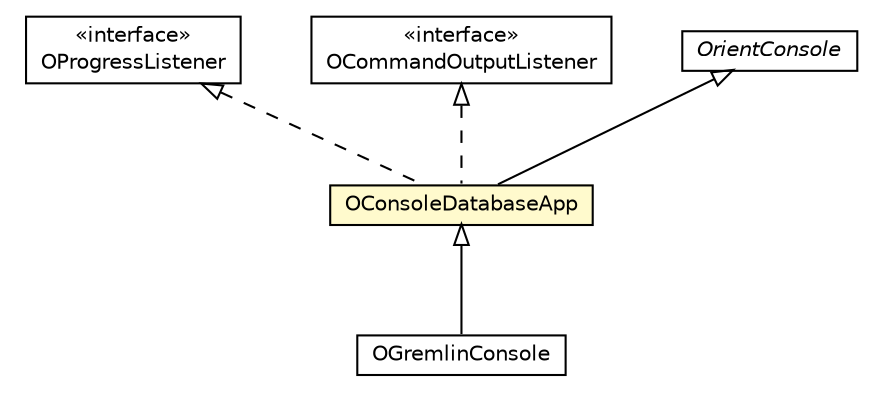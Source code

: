 #!/usr/local/bin/dot
#
# Class diagram 
# Generated by UMLGraph version R5_6-24-gf6e263 (http://www.umlgraph.org/)
#

digraph G {
	edge [fontname="Helvetica",fontsize=10,labelfontname="Helvetica",labelfontsize=10];
	node [fontname="Helvetica",fontsize=10,shape=plaintext];
	nodesep=0.25;
	ranksep=0.5;
	// com.orientechnologies.common.listener.OProgressListener
	c2289550 [label=<<table title="com.orientechnologies.common.listener.OProgressListener" border="0" cellborder="1" cellspacing="0" cellpadding="2" port="p" href="../../common/listener/OProgressListener.html">
		<tr><td><table border="0" cellspacing="0" cellpadding="1">
<tr><td align="center" balign="center"> &#171;interface&#187; </td></tr>
<tr><td align="center" balign="center"> OProgressListener </td></tr>
		</table></td></tr>
		</table>>, URL="../../common/listener/OProgressListener.html", fontname="Helvetica", fontcolor="black", fontsize=10.0];
	// com.orientechnologies.orient.core.command.OCommandOutputListener
	c2289922 [label=<<table title="com.orientechnologies.orient.core.command.OCommandOutputListener" border="0" cellborder="1" cellspacing="0" cellpadding="2" port="p" href="../core/command/OCommandOutputListener.html">
		<tr><td><table border="0" cellspacing="0" cellpadding="1">
<tr><td align="center" balign="center"> &#171;interface&#187; </td></tr>
<tr><td align="center" balign="center"> OCommandOutputListener </td></tr>
		</table></td></tr>
		</table>>, URL="../core/command/OCommandOutputListener.html", fontname="Helvetica", fontcolor="black", fontsize=10.0];
	// com.orientechnologies.orient.console.OConsoleDatabaseApp
	c2291494 [label=<<table title="com.orientechnologies.orient.console.OConsoleDatabaseApp" border="0" cellborder="1" cellspacing="0" cellpadding="2" port="p" bgcolor="lemonChiffon" href="./OConsoleDatabaseApp.html">
		<tr><td><table border="0" cellspacing="0" cellpadding="1">
<tr><td align="center" balign="center"> OConsoleDatabaseApp </td></tr>
		</table></td></tr>
		</table>>, URL="./OConsoleDatabaseApp.html", fontname="Helvetica", fontcolor="black", fontsize=10.0];
	// com.orientechnologies.orient.console.OrientConsole
	c2291498 [label=<<table title="com.orientechnologies.orient.console.OrientConsole" border="0" cellborder="1" cellspacing="0" cellpadding="2" port="p" href="./OrientConsole.html">
		<tr><td><table border="0" cellspacing="0" cellpadding="1">
<tr><td align="center" balign="center"><font face="Helvetica-Oblique"> OrientConsole </font></td></tr>
		</table></td></tr>
		</table>>, URL="./OrientConsole.html", fontname="Helvetica", fontcolor="black", fontsize=10.0];
	// com.orientechnologies.orient.graph.console.OGremlinConsole
	c2291827 [label=<<table title="com.orientechnologies.orient.graph.console.OGremlinConsole" border="0" cellborder="1" cellspacing="0" cellpadding="2" port="p" href="../graph/console/OGremlinConsole.html">
		<tr><td><table border="0" cellspacing="0" cellpadding="1">
<tr><td align="center" balign="center"> OGremlinConsole </td></tr>
		</table></td></tr>
		</table>>, URL="../graph/console/OGremlinConsole.html", fontname="Helvetica", fontcolor="black", fontsize=10.0];
	//com.orientechnologies.orient.console.OConsoleDatabaseApp extends com.orientechnologies.orient.console.OrientConsole
	c2291498:p -> c2291494:p [dir=back,arrowtail=empty];
	//com.orientechnologies.orient.console.OConsoleDatabaseApp implements com.orientechnologies.orient.core.command.OCommandOutputListener
	c2289922:p -> c2291494:p [dir=back,arrowtail=empty,style=dashed];
	//com.orientechnologies.orient.console.OConsoleDatabaseApp implements com.orientechnologies.common.listener.OProgressListener
	c2289550:p -> c2291494:p [dir=back,arrowtail=empty,style=dashed];
	//com.orientechnologies.orient.graph.console.OGremlinConsole extends com.orientechnologies.orient.console.OConsoleDatabaseApp
	c2291494:p -> c2291827:p [dir=back,arrowtail=empty];
}

